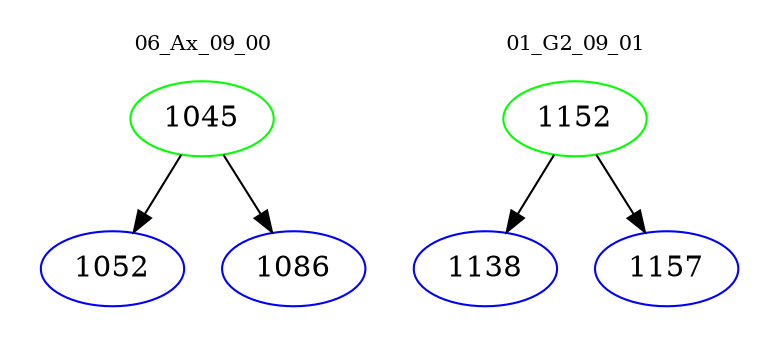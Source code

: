 digraph{
subgraph cluster_0 {
color = white
label = "06_Ax_09_00";
fontsize=10;
T0_1045 [label="1045", color="green"]
T0_1045 -> T0_1052 [color="black"]
T0_1052 [label="1052", color="blue"]
T0_1045 -> T0_1086 [color="black"]
T0_1086 [label="1086", color="blue"]
}
subgraph cluster_1 {
color = white
label = "01_G2_09_01";
fontsize=10;
T1_1152 [label="1152", color="green"]
T1_1152 -> T1_1138 [color="black"]
T1_1138 [label="1138", color="blue"]
T1_1152 -> T1_1157 [color="black"]
T1_1157 [label="1157", color="blue"]
}
}
